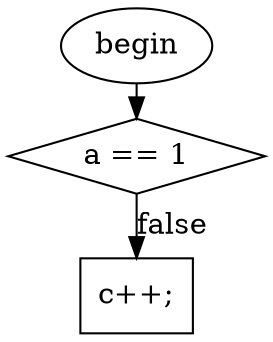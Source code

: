 digraph G{
ranksep = 0.1;
nodesep = 0.1;
F0T0[ shape=ellipse, label="begin", style="filled", fillcolor="white"]
F40T54[ shape=diamond, label="a == 1", style="filled", fillcolor="white"]
F56T59[ shape=box, label="c++;", style="filled", fillcolor="white"]
F0T0 -> F40T54
F40T54 -> F56T59[label="false", minlen=1]
}
